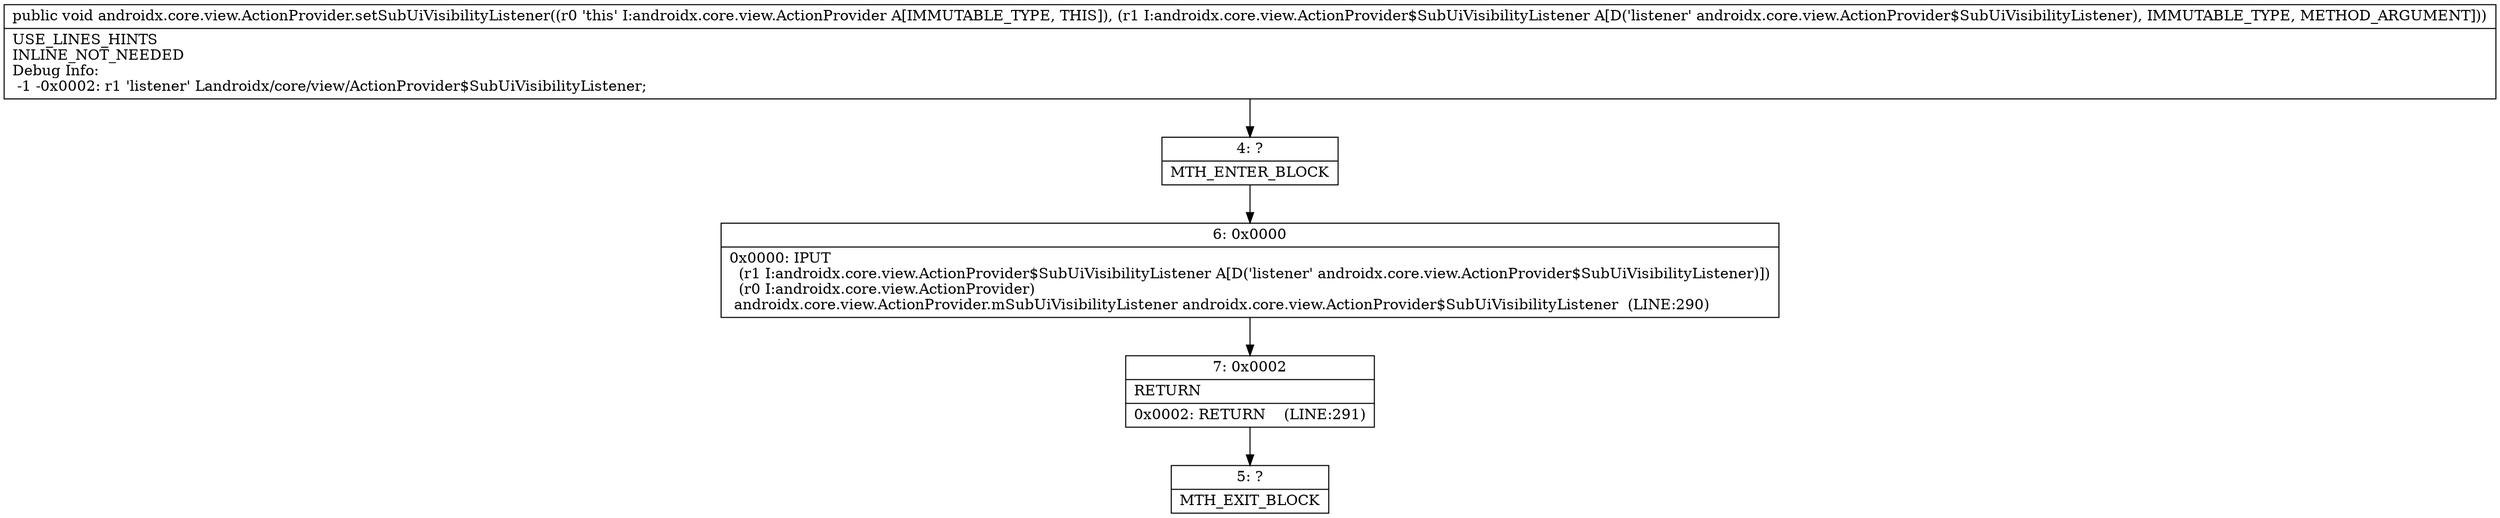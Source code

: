 digraph "CFG forandroidx.core.view.ActionProvider.setSubUiVisibilityListener(Landroidx\/core\/view\/ActionProvider$SubUiVisibilityListener;)V" {
Node_4 [shape=record,label="{4\:\ ?|MTH_ENTER_BLOCK\l}"];
Node_6 [shape=record,label="{6\:\ 0x0000|0x0000: IPUT  \l  (r1 I:androidx.core.view.ActionProvider$SubUiVisibilityListener A[D('listener' androidx.core.view.ActionProvider$SubUiVisibilityListener)])\l  (r0 I:androidx.core.view.ActionProvider)\l androidx.core.view.ActionProvider.mSubUiVisibilityListener androidx.core.view.ActionProvider$SubUiVisibilityListener  (LINE:290)\l}"];
Node_7 [shape=record,label="{7\:\ 0x0002|RETURN\l|0x0002: RETURN    (LINE:291)\l}"];
Node_5 [shape=record,label="{5\:\ ?|MTH_EXIT_BLOCK\l}"];
MethodNode[shape=record,label="{public void androidx.core.view.ActionProvider.setSubUiVisibilityListener((r0 'this' I:androidx.core.view.ActionProvider A[IMMUTABLE_TYPE, THIS]), (r1 I:androidx.core.view.ActionProvider$SubUiVisibilityListener A[D('listener' androidx.core.view.ActionProvider$SubUiVisibilityListener), IMMUTABLE_TYPE, METHOD_ARGUMENT]))  | USE_LINES_HINTS\lINLINE_NOT_NEEDED\lDebug Info:\l  \-1 \-0x0002: r1 'listener' Landroidx\/core\/view\/ActionProvider$SubUiVisibilityListener;\l}"];
MethodNode -> Node_4;Node_4 -> Node_6;
Node_6 -> Node_7;
Node_7 -> Node_5;
}

